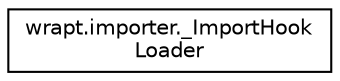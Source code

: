 digraph "Graphical Class Hierarchy"
{
 // LATEX_PDF_SIZE
  edge [fontname="Helvetica",fontsize="10",labelfontname="Helvetica",labelfontsize="10"];
  node [fontname="Helvetica",fontsize="10",shape=record];
  rankdir="LR";
  Node0 [label="wrapt.importer._ImportHook\lLoader",height=0.2,width=0.4,color="black", fillcolor="white", style="filled",URL="$classwrapt_1_1importer_1_1__ImportHookLoader.html",tooltip=" "];
}
